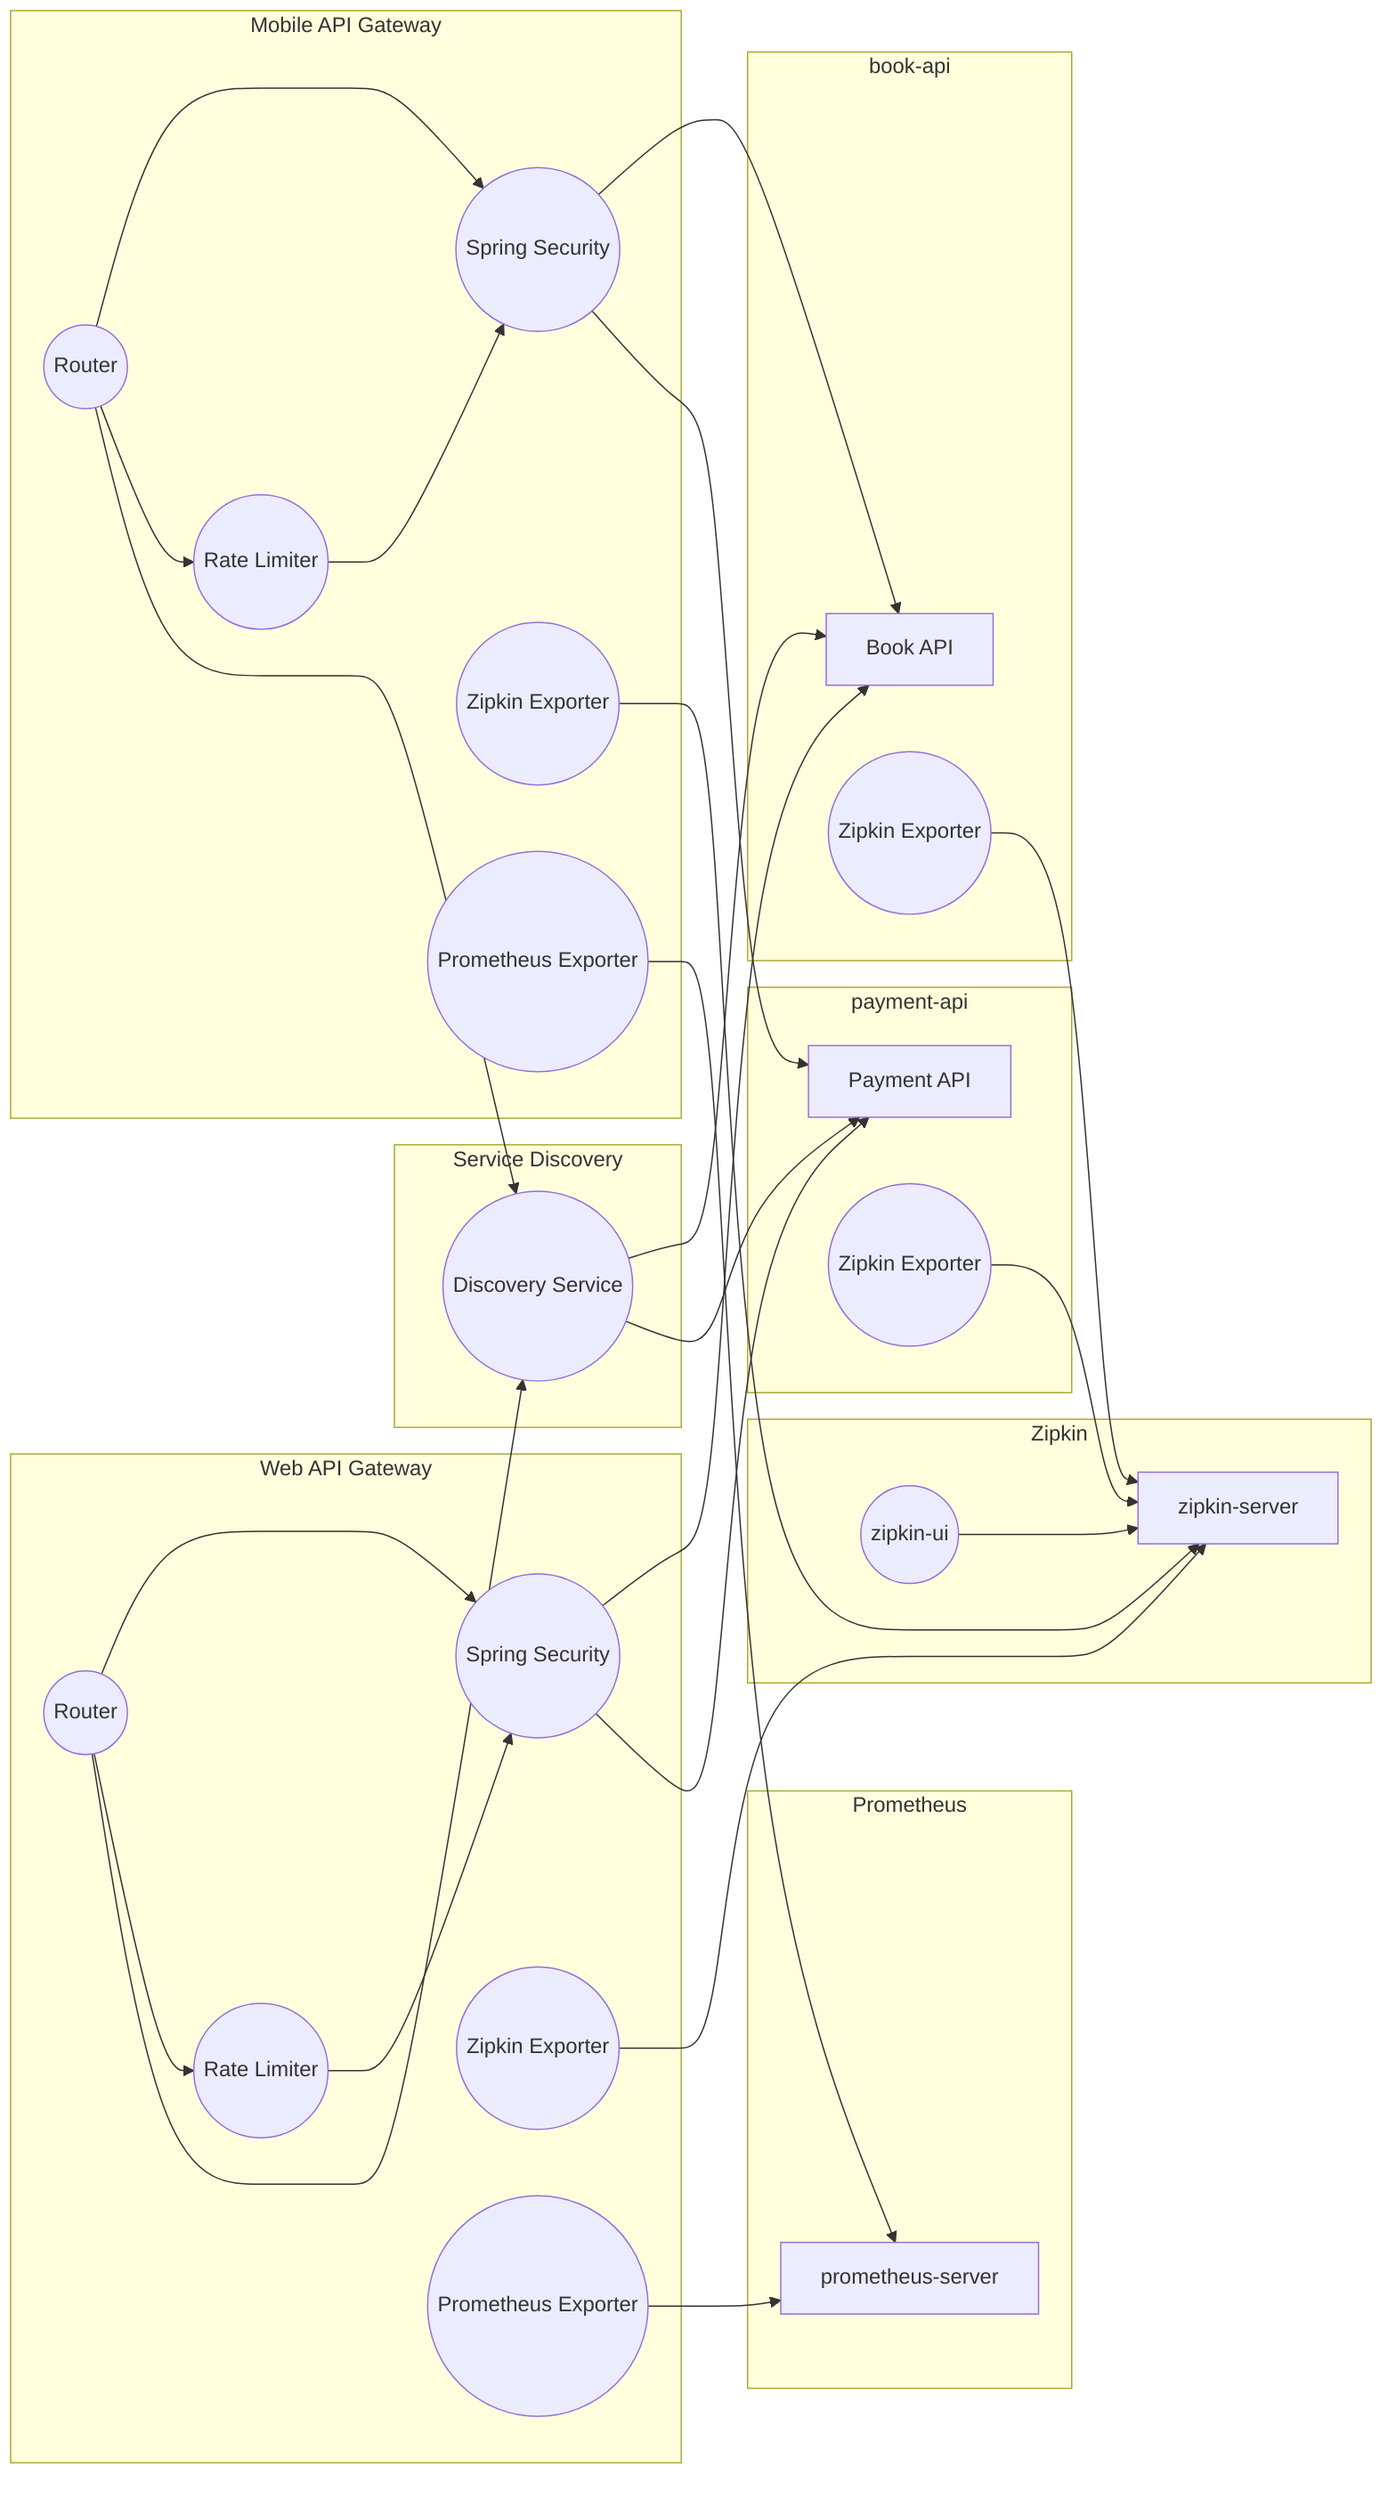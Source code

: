 graph LR;
    subgraph "Service Discovery"
        sd((Discovery Service))
    end
    subgraph "Mobile API Gateway"
        gw((Router))
        rl((Rate Limiter))
        sec((Spring Security))
        ze-mg((Zipkin Exporter))
        pe-mg((Prometheus Exporter))
    end
    subgraph "Web API Gateway"
        gw-web((Router))
        rl-web((Rate Limiter))
        sec-web((Spring Security))
        ze-wg((Zipkin Exporter))
        pe-wg((Prometheus Exporter))
    end
    subgraph "book-api"
        book["Book API"]
        ze-b((Zipkin Exporter))
    end
    subgraph "payment-api"
        payment["Payment API"]
        ze-p((Zipkin Exporter))
    end
    subgraph "Zipkin"
        zs["zipkin-server"]
        zu(("zipkin-ui"))
    end
    subgraph "Prometheus"
        ps["prometheus-server"]
    end

    sd --> book
    sd --> payment
    gw --> sec
    gw --> rl
    gw --> sd
    gw-web --> sec-web
    gw-web --> rl-web
    gw-web --> sd
    rl --> sec
    rl-web --> sec-web
    sec --> book
    sec-web --> book
    sec --> payment
    sec-web --> payment

    zu --> zs
    ze-mg --> zs
    ze-wg --> zs
    ze-b --> zs
    ze-p --> zs

    pe-wg --> ps
    pe-mg --> ps